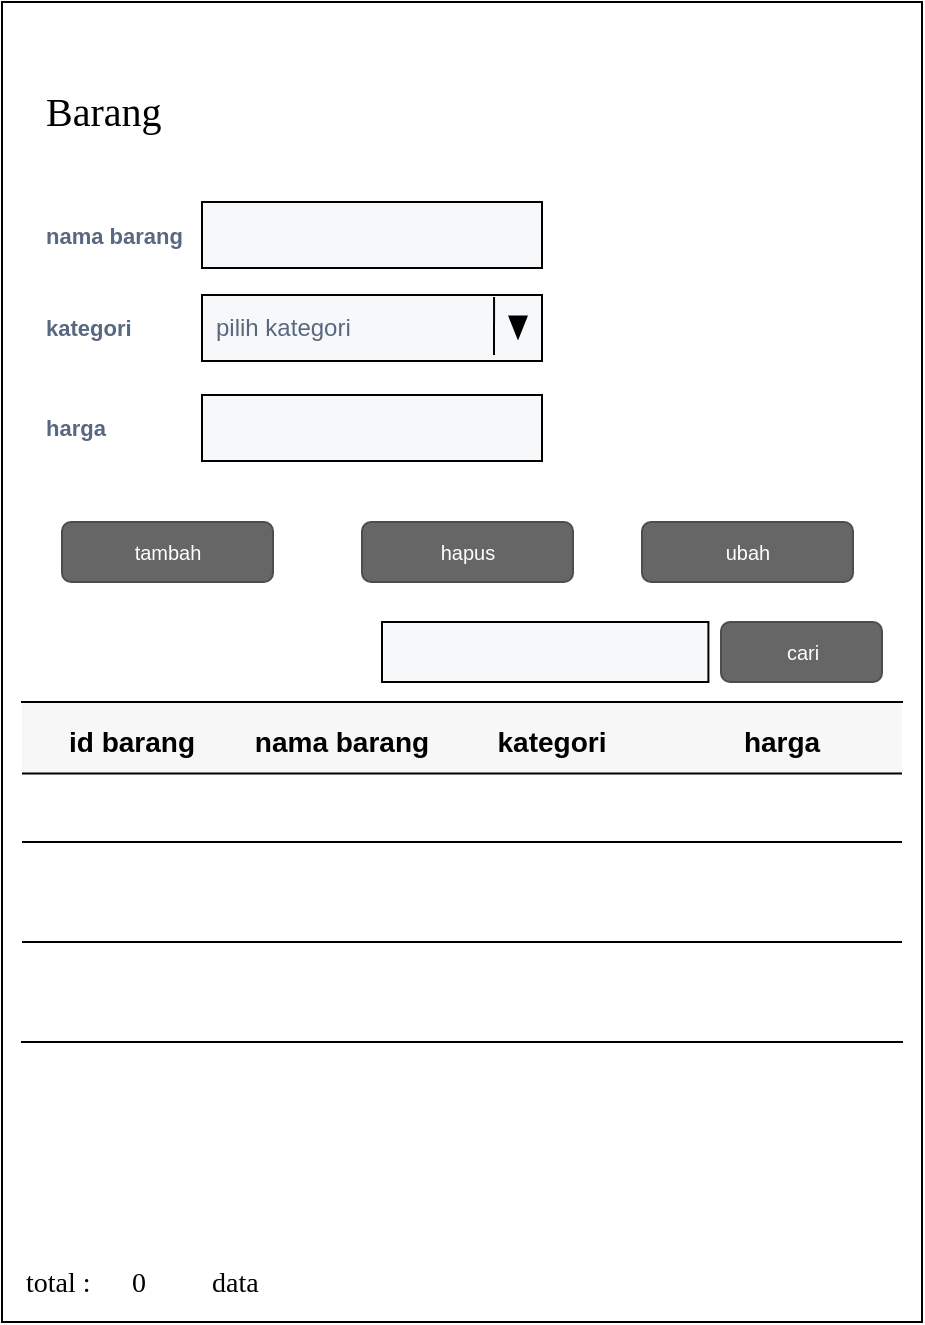 <mxfile version="12.8.1" type="github">
  <diagram name="Page-1" id="03018318-947c-dd8e-b7a3-06fadd420f32">
    <mxGraphModel dx="723" dy="366" grid="1" gridSize="10" guides="1" tooltips="1" connect="1" arrows="1" fold="1" page="1" pageScale="1" pageWidth="1100" pageHeight="850" background="#ffffff" math="0" shadow="0">
      <root>
        <mxCell id="0" />
        <mxCell id="1" parent="0" />
        <mxCell id="677b7b8949515195-1" value="" style="whiteSpace=wrap;html=1;rounded=0;shadow=0;labelBackgroundColor=none;strokeColor=#000000;strokeWidth=1;fillColor=none;fontFamily=Verdana;fontSize=12;fontColor=#000000;align=center;comic=0;" parent="1" vertex="1">
          <mxGeometry x="100" y="50" width="460" height="660" as="geometry" />
        </mxCell>
        <mxCell id="677b7b8949515195-4" value="Barang" style="text;html=1;points=[];align=left;verticalAlign=top;spacingTop=-4;fontSize=20;fontFamily=Verdana" parent="1" vertex="1">
          <mxGeometry x="120" y="90" width="420" height="20" as="geometry" />
        </mxCell>
        <mxCell id="pMgydVEeFzhMNEziikcE-1" value="" style="shape=partialRectangle;right=0;left=0;strokeColor=#000000;fillColor=#ffffff;whiteSpace=wrap;" vertex="1" parent="1">
          <mxGeometry x="110" y="400" width="440" height="170" as="geometry" />
        </mxCell>
        <mxCell id="pMgydVEeFzhMNEziikcE-2" value="" style="html=1;shadow=0;dashed=0;shape=mxgraph.bootstrap.horLines;strokeColor=inherit;fillColor=#000000;fillOpacity=3;resizeWidth=1;" vertex="1" parent="pMgydVEeFzhMNEziikcE-1">
          <mxGeometry width="440" height="40" relative="1" as="geometry" />
        </mxCell>
        <mxCell id="pMgydVEeFzhMNEziikcE-3" value="id barang" style="html=1;shadow=0;dashed=0;shape=mxgraph.bootstrap.rect;strokeColor=none;fillColor=none;fontSize=14;fontStyle=1;align=center;whiteSpace=wrap;resizeHeight=1;" vertex="1" parent="pMgydVEeFzhMNEziikcE-2">
          <mxGeometry width="90" height="40" relative="1" as="geometry">
            <mxPoint x="10" as="offset" />
          </mxGeometry>
        </mxCell>
        <mxCell id="pMgydVEeFzhMNEziikcE-4" value="nama barang" style="html=1;shadow=0;dashed=0;shape=mxgraph.bootstrap.rect;strokeColor=none;fillColor=none;fontSize=14;fontStyle=1;align=center;whiteSpace=wrap;resizeHeight=1;" vertex="1" parent="pMgydVEeFzhMNEziikcE-2">
          <mxGeometry width="100" height="40" relative="1" as="geometry">
            <mxPoint x="110" as="offset" />
          </mxGeometry>
        </mxCell>
        <mxCell id="pMgydVEeFzhMNEziikcE-5" value="kategori" style="html=1;shadow=0;dashed=0;shape=mxgraph.bootstrap.rect;strokeColor=none;fillColor=none;fontSize=14;fontStyle=1;align=center;whiteSpace=wrap;resizeHeight=1;" vertex="1" parent="pMgydVEeFzhMNEziikcE-2">
          <mxGeometry width="90" height="40" relative="1" as="geometry">
            <mxPoint x="220" as="offset" />
          </mxGeometry>
        </mxCell>
        <mxCell id="pMgydVEeFzhMNEziikcE-6" value="harga" style="html=1;shadow=0;dashed=0;shape=mxgraph.bootstrap.rect;strokeColor=none;fillColor=none;fontSize=14;fontStyle=1;align=center;whiteSpace=wrap;resizeHeight=1;" vertex="1" parent="pMgydVEeFzhMNEziikcE-2">
          <mxGeometry width="120" height="40" relative="1" as="geometry">
            <mxPoint x="320" as="offset" />
          </mxGeometry>
        </mxCell>
        <mxCell id="pMgydVEeFzhMNEziikcE-43" value="" style="strokeColor=#000000;fillColor=inherit;gradientColor=inherit;html=1;shadow=0;dashed=0;shape=mxgraph.bootstrap.horLines;resizeWidth=1;" vertex="1" parent="pMgydVEeFzhMNEziikcE-1">
          <mxGeometry width="440" height="50" relative="1" as="geometry">
            <mxPoint y="120" as="offset" />
          </mxGeometry>
        </mxCell>
        <mxCell id="pMgydVEeFzhMNEziikcE-71" value="" style="strokeColor=#000000;fillColor=inherit;gradientColor=inherit;html=1;shadow=0;dashed=0;shape=mxgraph.bootstrap.horLines;resizeWidth=1;" vertex="1" parent="pMgydVEeFzhMNEziikcE-1">
          <mxGeometry y="35.79" width="440" height="34.21" as="geometry">
            <mxPoint y="140" as="offset" />
          </mxGeometry>
        </mxCell>
        <mxCell id="pMgydVEeFzhMNEziikcE-86" value="" style="group" vertex="1" connectable="0" parent="1">
          <mxGeometry x="120" y="150" width="250" height="33" as="geometry" />
        </mxCell>
        <mxCell id="pMgydVEeFzhMNEziikcE-82" value="nama barang" style="fillColor=none;strokeColor=none;html=1;fontSize=11;fontStyle=0;align=left;fontColor=#596780;fontStyle=1;fontSize=11;comic=0;" vertex="1" parent="pMgydVEeFzhMNEziikcE-86">
          <mxGeometry y="6.5" width="70" height="20" as="geometry" />
        </mxCell>
        <mxCell id="pMgydVEeFzhMNEziikcE-83" value="" style="rounded=0;arcSize=9;fillColor=#F7F8F9;align=left;spacingLeft=5;strokeColor=#000000;html=1;strokeWidth=1;fontColor=#596780;fontSize=12;comic=0;" vertex="1" parent="pMgydVEeFzhMNEziikcE-86">
          <mxGeometry x="80" width="170" height="33" as="geometry" />
        </mxCell>
        <mxCell id="pMgydVEeFzhMNEziikcE-90" value="" style="group" vertex="1" connectable="0" parent="1">
          <mxGeometry x="120" y="246.5" width="250" height="33" as="geometry" />
        </mxCell>
        <mxCell id="pMgydVEeFzhMNEziikcE-91" value="harga" style="fillColor=none;strokeColor=none;html=1;fontSize=11;fontStyle=0;align=left;fontColor=#596780;fontStyle=1;fontSize=11;comic=0;" vertex="1" parent="pMgydVEeFzhMNEziikcE-90">
          <mxGeometry y="6.5" width="70" height="20" as="geometry" />
        </mxCell>
        <mxCell id="pMgydVEeFzhMNEziikcE-92" value="" style="rounded=0;arcSize=9;fillColor=#F7F8F9;align=left;spacingLeft=5;strokeColor=#000000;html=1;strokeWidth=1;fontColor=#596780;fontSize=12;comic=0;" vertex="1" parent="pMgydVEeFzhMNEziikcE-90">
          <mxGeometry x="80" width="170" height="33" as="geometry" />
        </mxCell>
        <mxCell id="pMgydVEeFzhMNEziikcE-88" value="kategori" style="fillColor=none;strokeColor=none;html=1;fontSize=11;fontStyle=0;align=left;fontColor=#596780;fontStyle=1;fontSize=11;comic=0;" vertex="1" parent="1">
          <mxGeometry x="120" y="203" width="70" height="20" as="geometry" />
        </mxCell>
        <mxCell id="pMgydVEeFzhMNEziikcE-244" value="" style="group" vertex="1" connectable="0" parent="1">
          <mxGeometry x="200" y="196.5" width="170" height="33" as="geometry" />
        </mxCell>
        <mxCell id="pMgydVEeFzhMNEziikcE-89" value="pilih kategori" style="rounded=0;arcSize=9;fillColor=#F7F8F9;align=left;spacingLeft=5;strokeColor=#000000;html=1;strokeWidth=1;fontColor=#596780;fontSize=12;comic=0;" vertex="1" parent="pMgydVEeFzhMNEziikcE-244">
          <mxGeometry width="170" height="33" as="geometry" />
        </mxCell>
        <mxCell id="pMgydVEeFzhMNEziikcE-242" value="" style="shape=triangle;direction=south;strokeColor=none;fillColor=#000000;" vertex="1" parent="pMgydVEeFzhMNEziikcE-244">
          <mxGeometry x="153" y="10.25" width="10" height="12.5" as="geometry">
            <mxPoint x="-25" y="-2.5" as="offset" />
          </mxGeometry>
        </mxCell>
        <mxCell id="pMgydVEeFzhMNEziikcE-243" value="" style="endArrow=none;html=1;entryX=0.859;entryY=0.03;entryDx=0;entryDy=0;entryPerimeter=0;" edge="1" parent="pMgydVEeFzhMNEziikcE-244" target="pMgydVEeFzhMNEziikcE-89">
          <mxGeometry width="50" height="50" relative="1" as="geometry">
            <mxPoint x="146" y="30" as="sourcePoint" />
            <mxPoint x="120" y="-30" as="targetPoint" />
          </mxGeometry>
        </mxCell>
        <mxCell id="pMgydVEeFzhMNEziikcE-246" value="tambah" style="rounded=1;html=1;shadow=0;dashed=0;whiteSpace=wrap;fontSize=10;fillColor=#666666;align=center;strokeColor=#4D4D4D;fontColor=#ffffff;comic=0;" vertex="1" parent="1">
          <mxGeometry x="130" y="310" width="105.5" height="30" as="geometry" />
        </mxCell>
        <mxCell id="pMgydVEeFzhMNEziikcE-247" value="hapus" style="rounded=1;html=1;shadow=0;dashed=0;whiteSpace=wrap;fontSize=10;fillColor=#666666;align=center;strokeColor=#4D4D4D;fontColor=#ffffff;comic=0;" vertex="1" parent="1">
          <mxGeometry x="280" y="310" width="105.5" height="30" as="geometry" />
        </mxCell>
        <mxCell id="pMgydVEeFzhMNEziikcE-248" value="ubah" style="rounded=1;html=1;shadow=0;dashed=0;whiteSpace=wrap;fontSize=10;fillColor=#666666;align=center;strokeColor=#4D4D4D;fontColor=#ffffff;comic=0;" vertex="1" parent="1">
          <mxGeometry x="420" y="310" width="105.5" height="30" as="geometry" />
        </mxCell>
        <mxCell id="pMgydVEeFzhMNEziikcE-256" value="" style="group" vertex="1" connectable="0" parent="1">
          <mxGeometry x="110" y="680" width="132.75" height="20" as="geometry" />
        </mxCell>
        <mxCell id="pMgydVEeFzhMNEziikcE-253" value="total :&amp;nbsp;" style="text;html=1;points=[];align=left;verticalAlign=top;spacingTop=-4;fontSize=14;fontFamily=Verdana" vertex="1" parent="pMgydVEeFzhMNEziikcE-256">
          <mxGeometry width="50" height="20" as="geometry" />
        </mxCell>
        <mxCell id="pMgydVEeFzhMNEziikcE-254" value="0" style="text;html=1;points=[];align=left;verticalAlign=top;spacingTop=-4;fontSize=14;fontFamily=Verdana" vertex="1" parent="pMgydVEeFzhMNEziikcE-256">
          <mxGeometry x="52.75" width="40" height="20" as="geometry" />
        </mxCell>
        <mxCell id="pMgydVEeFzhMNEziikcE-255" value="data" style="text;html=1;points=[];align=left;verticalAlign=top;spacingTop=-4;fontSize=14;fontFamily=Verdana" vertex="1" parent="pMgydVEeFzhMNEziikcE-256">
          <mxGeometry x="92.75" width="40" height="20" as="geometry" />
        </mxCell>
        <mxCell id="pMgydVEeFzhMNEziikcE-257" value="" style="group" vertex="1" connectable="0" parent="1">
          <mxGeometry x="290" y="360" width="250" height="30" as="geometry" />
        </mxCell>
        <mxCell id="pMgydVEeFzhMNEziikcE-251" value="" style="rounded=0;arcSize=9;fillColor=#F7F8F9;align=left;spacingLeft=5;strokeColor=#000000;html=1;strokeWidth=1;fontColor=#596780;fontSize=12;comic=0;" vertex="1" parent="pMgydVEeFzhMNEziikcE-257">
          <mxGeometry width="163.2" height="30" as="geometry" />
        </mxCell>
        <mxCell id="pMgydVEeFzhMNEziikcE-252" value="cari" style="rounded=1;html=1;shadow=0;dashed=0;whiteSpace=wrap;fontSize=10;fillColor=#666666;align=center;strokeColor=#4D4D4D;fontColor=#ffffff;comic=0;" vertex="1" parent="pMgydVEeFzhMNEziikcE-257">
          <mxGeometry x="169.5" width="80.5" height="30" as="geometry" />
        </mxCell>
      </root>
    </mxGraphModel>
  </diagram>
</mxfile>
